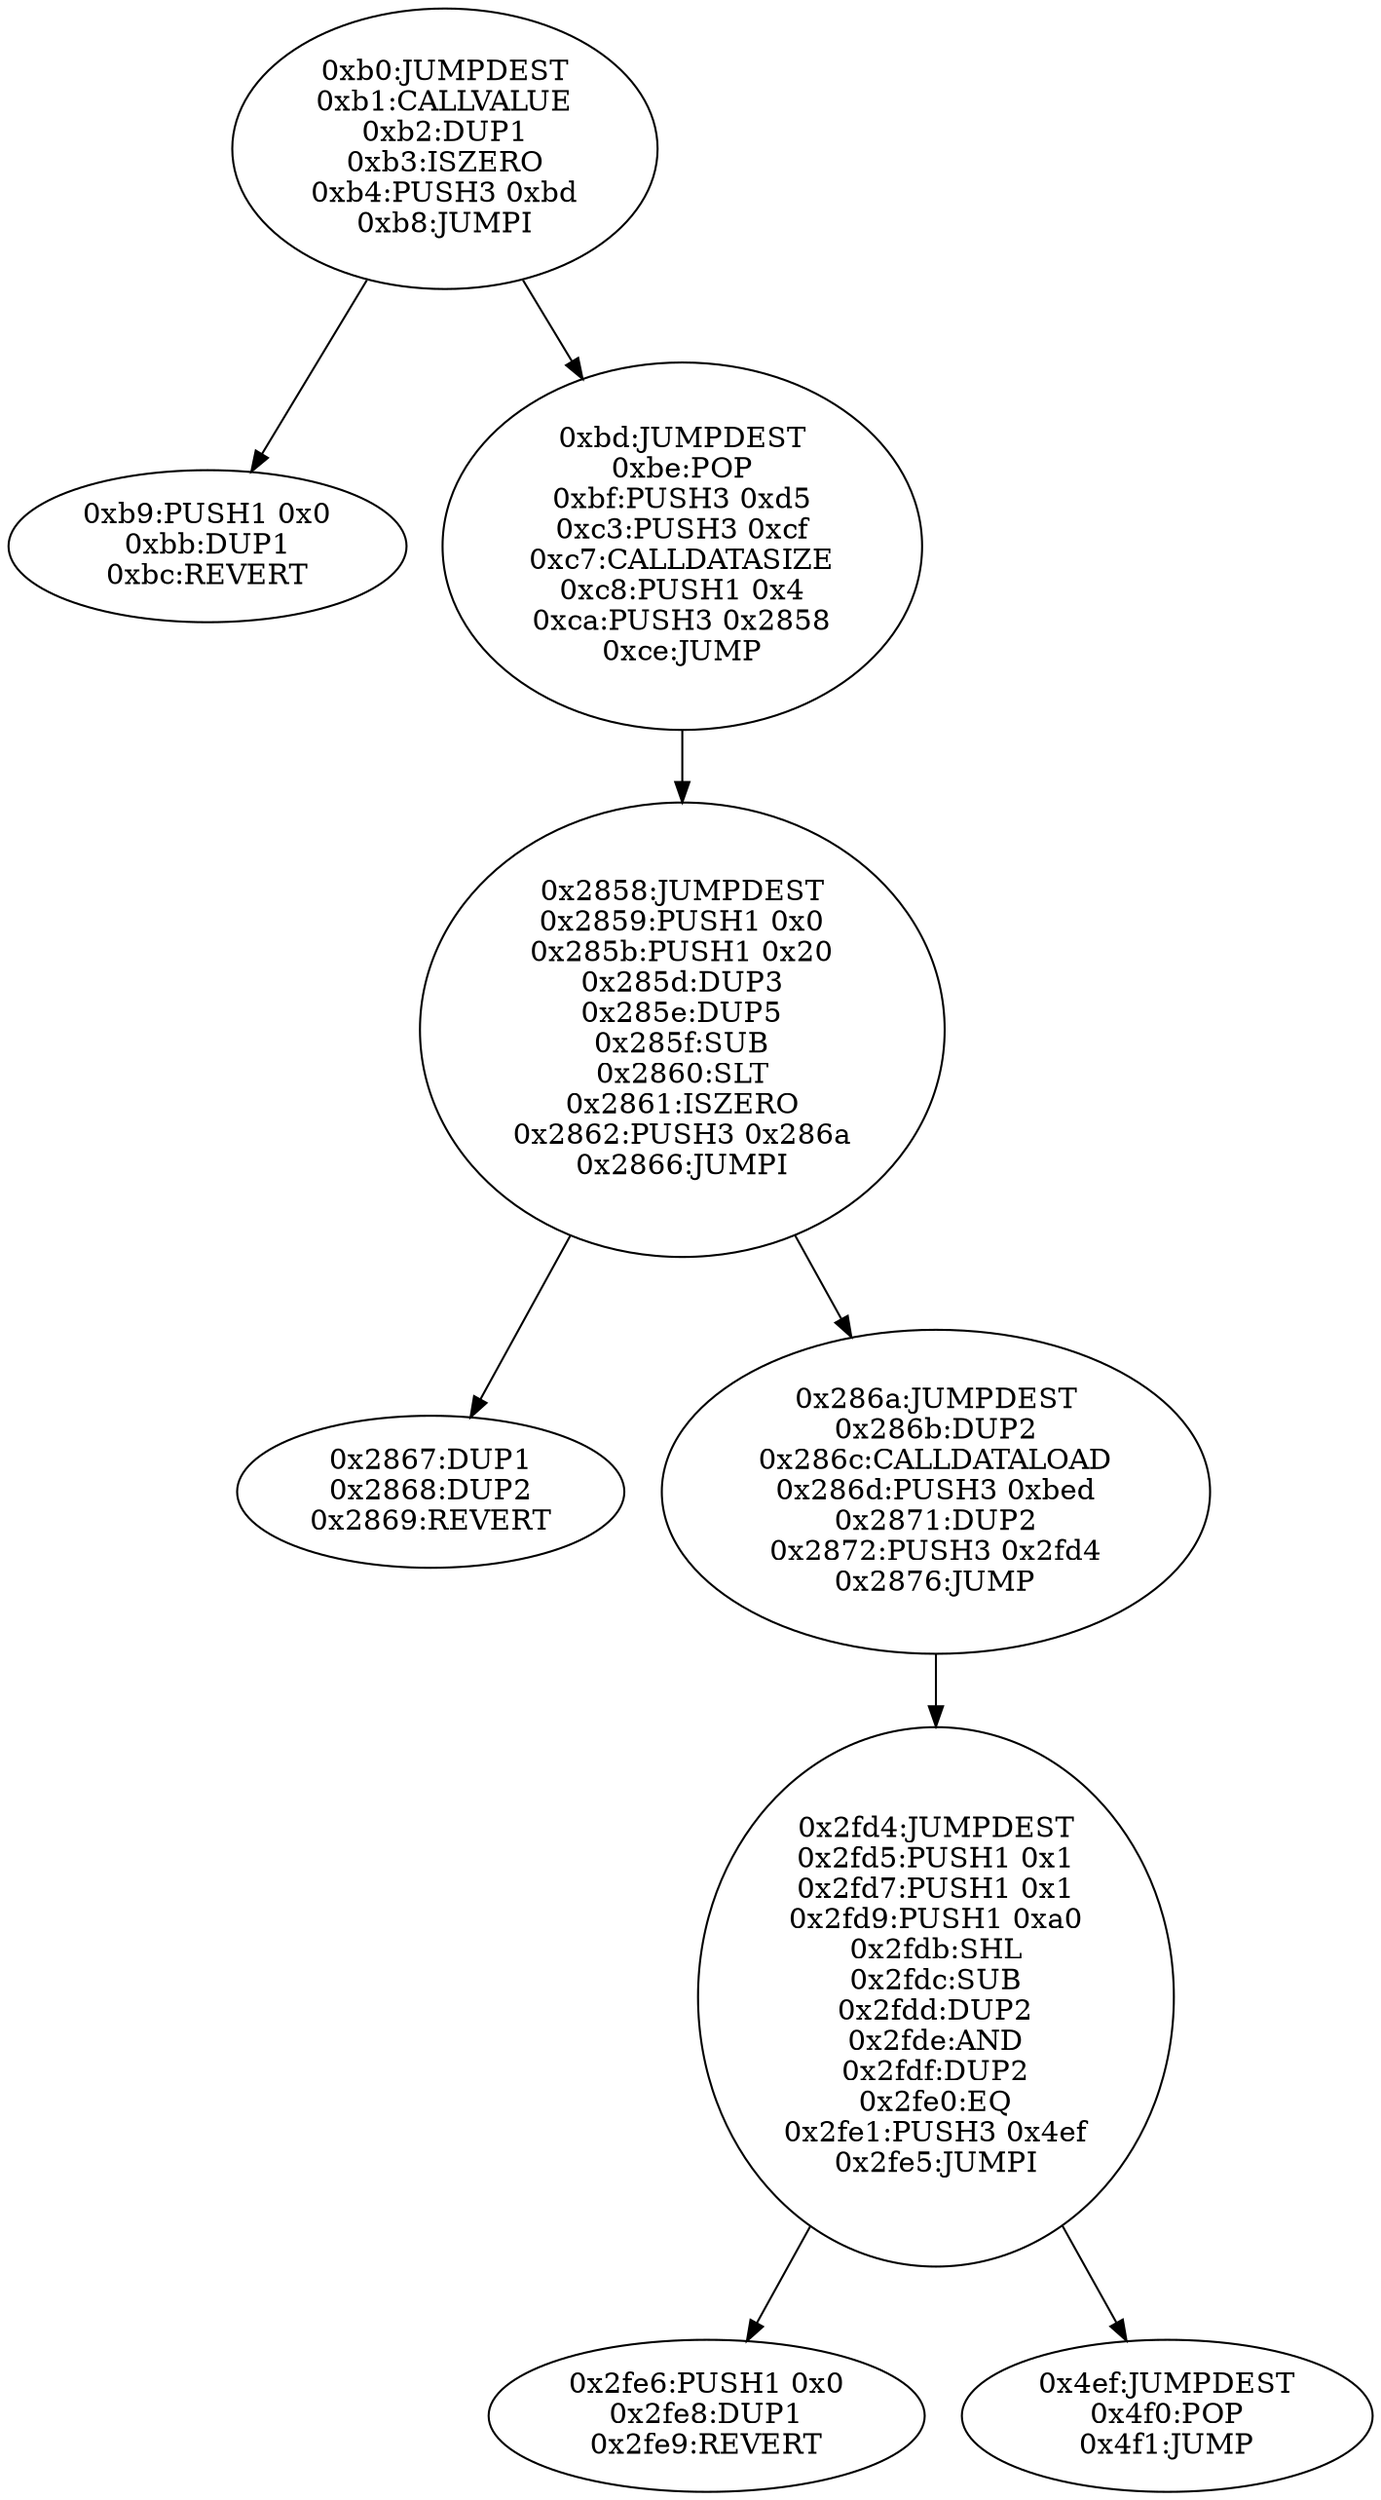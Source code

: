 digraph{
176[label="0xb0:JUMPDEST
0xb1:CALLVALUE
0xb2:DUP1
0xb3:ISZERO
0xb4:PUSH3 0xbd
0xb8:JUMPI"]
176 -> 185
176 -> 189
185[label="0xb9:PUSH1 0x0
0xbb:DUP1
0xbc:REVERT"]
189[label="0xbd:JUMPDEST
0xbe:POP
0xbf:PUSH3 0xd5
0xc3:PUSH3 0xcf
0xc7:CALLDATASIZE
0xc8:PUSH1 0x4
0xca:PUSH3 0x2858
0xce:JUMP"]
189 -> 10328
10328[label="0x2858:JUMPDEST
0x2859:PUSH1 0x0
0x285b:PUSH1 0x20
0x285d:DUP3
0x285e:DUP5
0x285f:SUB
0x2860:SLT
0x2861:ISZERO
0x2862:PUSH3 0x286a
0x2866:JUMPI"]
10328 -> 10343
10328 -> 10346
10343[label="0x2867:DUP1
0x2868:DUP2
0x2869:REVERT"]
10346[label="0x286a:JUMPDEST
0x286b:DUP2
0x286c:CALLDATALOAD
0x286d:PUSH3 0xbed
0x2871:DUP2
0x2872:PUSH3 0x2fd4
0x2876:JUMP"]
10346 -> 12244
12244[label="0x2fd4:JUMPDEST
0x2fd5:PUSH1 0x1
0x2fd7:PUSH1 0x1
0x2fd9:PUSH1 0xa0
0x2fdb:SHL
0x2fdc:SUB
0x2fdd:DUP2
0x2fde:AND
0x2fdf:DUP2
0x2fe0:EQ
0x2fe1:PUSH3 0x4ef
0x2fe5:JUMPI"]
12244 -> 12262
12244 -> 1263
12262[label="0x2fe6:PUSH1 0x0
0x2fe8:DUP1
0x2fe9:REVERT"]
1263[label="0x4ef:JUMPDEST
0x4f0:POP
0x4f1:JUMP"]

}